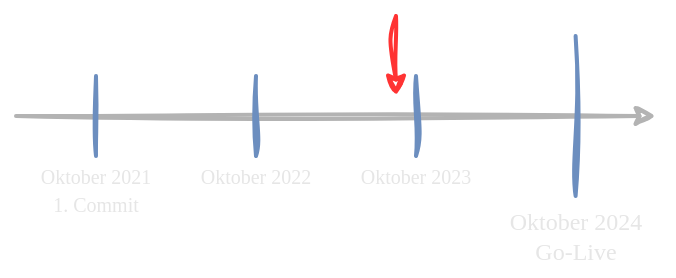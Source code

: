 <mxfile version="22.1.18" type="device">
  <diagram name="Seite-1" id="AoPUWB-DwLpU20vrcCYe">
    <mxGraphModel dx="819" dy="551" grid="1" gridSize="10" guides="1" tooltips="1" connect="1" arrows="1" fold="1" page="1" pageScale="1" pageWidth="1390" pageHeight="980" math="0" shadow="0">
      <root>
        <mxCell id="0" />
        <mxCell id="1" parent="0" />
        <mxCell id="hV4-_l66PG5yhjns_jMl-3" value="" style="endArrow=classic;html=1;rounded=0;strokeColor=#B3B3B3;sketch=1;curveFitting=1;jiggle=2;strokeWidth=2;" edge="1" parent="1">
          <mxGeometry width="50" height="50" relative="1" as="geometry">
            <mxPoint x="80" y="320" as="sourcePoint" />
            <mxPoint x="400" y="320" as="targetPoint" />
          </mxGeometry>
        </mxCell>
        <mxCell id="hV4-_l66PG5yhjns_jMl-4" value="" style="endArrow=none;html=1;rounded=0;fillColor=#dae8fc;strokeColor=#6c8ebf;sketch=1;curveFitting=1;jiggle=2;strokeWidth=2;" edge="1" parent="1">
          <mxGeometry width="50" height="50" relative="1" as="geometry">
            <mxPoint x="359.8" y="360" as="sourcePoint" />
            <mxPoint x="359.8" y="280" as="targetPoint" />
          </mxGeometry>
        </mxCell>
        <mxCell id="hV4-_l66PG5yhjns_jMl-5" value="Oktober 2024&lt;br&gt;Go-Live" style="text;html=1;strokeColor=none;fillColor=none;align=center;verticalAlign=middle;whiteSpace=wrap;rounded=0;fontColor=#E6E6E6;sketch=1;curveFitting=1;jiggle=2;fontFamily=Georgia;" vertex="1" parent="1">
          <mxGeometry x="320" y="360" width="80" height="40" as="geometry" />
        </mxCell>
        <mxCell id="hV4-_l66PG5yhjns_jMl-6" value="" style="endArrow=none;html=1;rounded=0;fillColor=#dae8fc;strokeColor=#6c8ebf;sketch=1;curveFitting=1;jiggle=2;strokeWidth=2;" edge="1" parent="1">
          <mxGeometry width="50" height="50" relative="1" as="geometry">
            <mxPoint x="120" y="340" as="sourcePoint" />
            <mxPoint x="120" y="300" as="targetPoint" />
          </mxGeometry>
        </mxCell>
        <mxCell id="hV4-_l66PG5yhjns_jMl-7" value="Oktober 2021" style="text;html=1;strokeColor=none;fillColor=none;align=center;verticalAlign=middle;whiteSpace=wrap;rounded=0;fontColor=#E6E6E6;sketch=1;curveFitting=1;jiggle=2;fontFamily=Georgia;fontSize=10;" vertex="1" parent="1">
          <mxGeometry x="80" y="340" width="80" height="20" as="geometry" />
        </mxCell>
        <mxCell id="hV4-_l66PG5yhjns_jMl-8" value="" style="endArrow=none;html=1;rounded=0;fillColor=#dae8fc;strokeColor=#6c8ebf;sketch=1;curveFitting=1;jiggle=2;strokeWidth=2;" edge="1" parent="1">
          <mxGeometry width="50" height="50" relative="1" as="geometry">
            <mxPoint x="200" y="340" as="sourcePoint" />
            <mxPoint x="200" y="300" as="targetPoint" />
          </mxGeometry>
        </mxCell>
        <mxCell id="hV4-_l66PG5yhjns_jMl-9" value="Oktober 2022" style="text;html=1;strokeColor=none;fillColor=none;align=center;verticalAlign=middle;whiteSpace=wrap;rounded=0;fontSize=10;fontColor=#E6E6E6;sketch=1;curveFitting=1;jiggle=2;fontFamily=Georgia;" vertex="1" parent="1">
          <mxGeometry x="160" y="340" width="80" height="20" as="geometry" />
        </mxCell>
        <mxCell id="hV4-_l66PG5yhjns_jMl-10" value="" style="endArrow=none;html=1;rounded=0;fillColor=#dae8fc;strokeColor=#6c8ebf;sketch=1;curveFitting=1;jiggle=2;strokeWidth=2;" edge="1" parent="1">
          <mxGeometry width="50" height="50" relative="1" as="geometry">
            <mxPoint x="280" y="340" as="sourcePoint" />
            <mxPoint x="280" y="300" as="targetPoint" />
          </mxGeometry>
        </mxCell>
        <mxCell id="hV4-_l66PG5yhjns_jMl-11" value="Oktober 2023" style="text;html=1;strokeColor=none;fillColor=none;align=center;verticalAlign=middle;whiteSpace=wrap;rounded=0;fontSize=10;fontColor=#E6E6E6;sketch=1;curveFitting=1;jiggle=2;fontFamily=Georgia;" vertex="1" parent="1">
          <mxGeometry x="240" y="340" width="80" height="20" as="geometry" />
        </mxCell>
        <mxCell id="hV4-_l66PG5yhjns_jMl-13" value="" style="endArrow=classic;html=1;rounded=0;sketch=1;curveFitting=1;jiggle=2;strokeColor=#ff3333;strokeWidth=2;textOpacity=0;" edge="1" parent="1">
          <mxGeometry width="50" height="50" relative="1" as="geometry">
            <mxPoint x="270" y="270" as="sourcePoint" />
            <mxPoint x="270" y="310" as="targetPoint" />
          </mxGeometry>
        </mxCell>
        <mxCell id="hV4-_l66PG5yhjns_jMl-14" value="&lt;span style=&quot;color: rgb(230, 230, 230); font-size: 10px; font-style: normal; font-variant-ligatures: normal; font-variant-caps: normal; font-weight: 400; letter-spacing: normal; orphans: 2; text-indent: 0px; text-transform: none; widows: 2; word-spacing: 0px; -webkit-text-stroke-width: 0px; text-decoration-thickness: initial; text-decoration-style: initial; text-decoration-color: initial; float: none; display: inline !important;&quot;&gt;1. Commit&lt;/span&gt;" style="text;whiteSpace=wrap;html=1;align=center;verticalAlign=middle;fontSize=10;fontFamily=Georgia;sketch=1;curveFitting=1;jiggle=2;fillColor=none;labelBackgroundColor=none;" vertex="1" parent="1">
          <mxGeometry x="80" y="354" width="80" height="20" as="geometry" />
        </mxCell>
      </root>
    </mxGraphModel>
  </diagram>
</mxfile>
